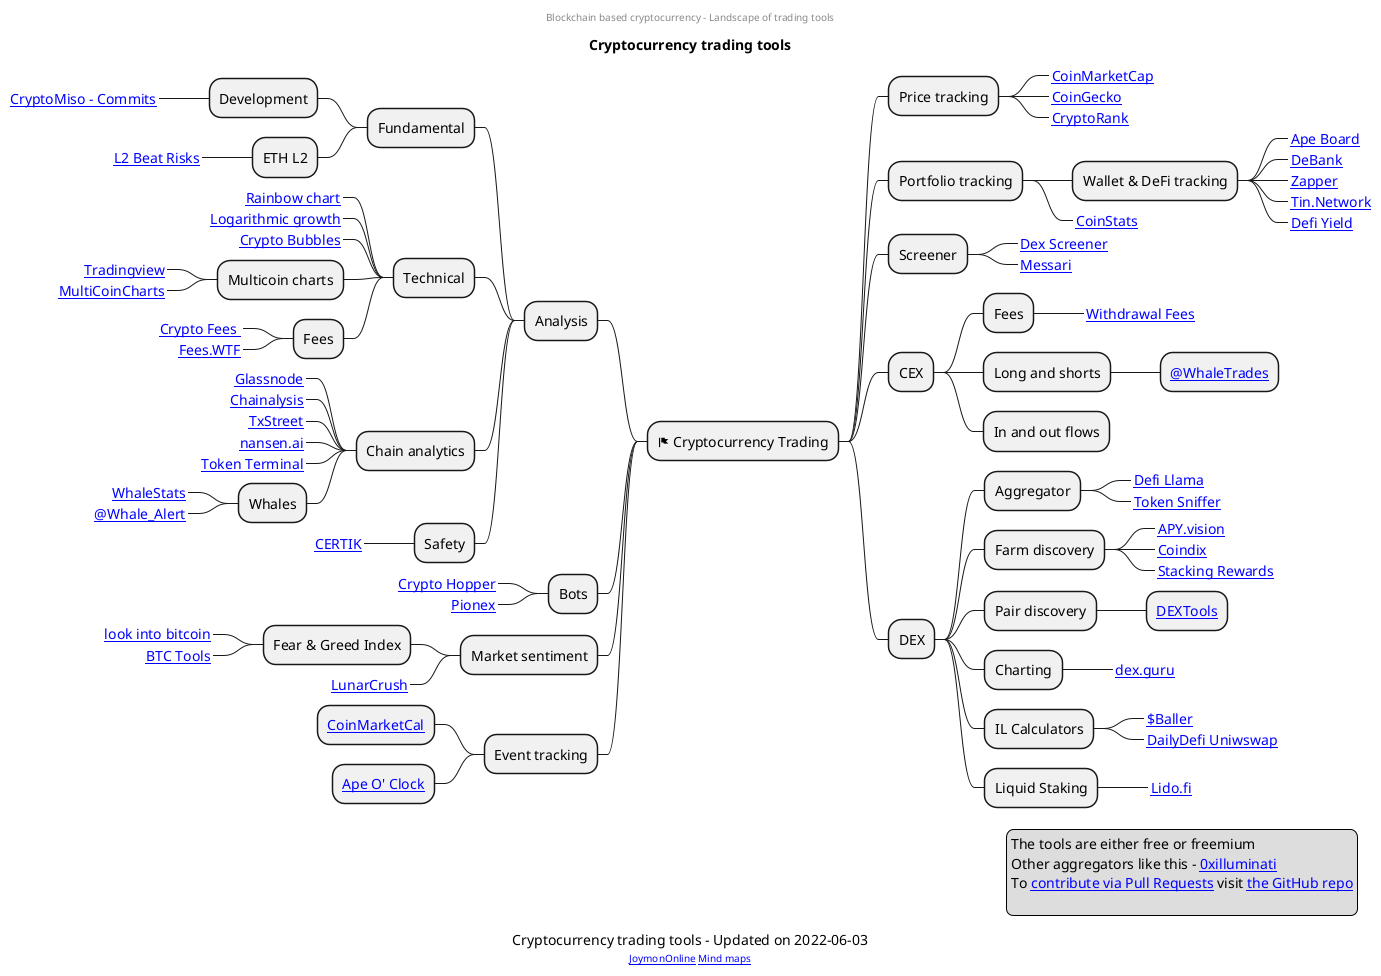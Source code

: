 @startmindmap
center header
Blockchain based cryptocurrency - Landscape of trading tools
endheader
title Cryptocurrency trading tools
* <&flag> Cryptocurrency Trading
** Price tracking
***_ [[https://coinmarketcap.com/ CoinMarketCap]]
***_ [[https://www.coingecko.com/ CoinGecko]]
***_ [[https://cryptorank.io/trending CryptoRank]]

** Portfolio tracking
*** Wallet & DeFi tracking
****_ [[https://apeboard.finance Ape Board]]
****_ [[https://debank.com/ DeBank]]
****_ [[https://zapper.fi/ Zapper]]
****_ [[https://tin.network/ Tin.Network]]
****_ [[https://defiyield.app/dashboard Defi Yield]]
***_ [[https://coinstats.app CoinStats]]
/' ** Visualizers, Charting
***_ [[https://l2beat.com/ L2 Beat]]
'/
** Screener
***_ [[https://dexscreener.com Dex Screener]]
***_ [[https://messari.io/screener Messari]]
** CEX
*** Fees
****_ [[https://withdrawalfees.com/ Withdrawal Fees]]
*** Long and shorts
**** [[https://twitter.com/WhaleTrades @WhaleTrades]]
*** In and out flows
** DEX
*** Aggregator
****_ [[https://defillama.com/ Defi Llama]]
****_ [[https://tokensniffer.com/ Token Sniffer]]
*** Farm discovery
****_ [[https://app.apy.vision APY.vision]]
****_ [[https://coindix.com/ Coindix]]
****_ [[https://stakingrewards.com Stacking Rewards]]
*** Pair discovery
**** [[https://dextools.io DEXTools]]
*** Charting
****_ [[ https://dex.guru/ dex.guru]]
*** IL Calculators
****_ [[https://baller.netlify.app/ $Baller]]
****_ [[https://dailydefi.org/tools/impermanent-loss-calculator/ DailyDefi Uniwswap]]
*** Liquid Staking
****_ [[https://lido.fi/ Lido.fi]]
Left Side

** Analysis
***  Fundamental
**** Development
*****_ [[https://www.cryptomiso.com/months_3.html CryptoMiso - Commits]]
**** ETH L2
*****_ [[https://l2beat.com/?view=risk L2 Beat Risks]]
*** Technical
****_ [[https://www.blockchaincenter.net/en/bitcoin-rainbow-chart/ Rainbow chart]]
****_ [[https://www.lookintobitcoin.com/charts/bitcoin-logarithmic-growth-curve/ Logarithmic growth]]
****_ [[https://cryptobubbles.net/ Crypto Bubbles]]
**** Multicoin charts
*****_ [[https://www.tradingview.com/ Tradingview]]
*****_ [[https://www.multicoincharts.com/ MultiCoinCharts]]
**** Fees
*****_ [[https://cryptofees.info/ Crypto Fees ]]
*****_ [[https://fees.wtf/#/ Fees.WTF]]
*** Chain analytics
****_ [[https://studio.glassnode.com Glassnode]]
****_ [[https://markets.chainalysis.com Chainalysis]]
****_ [[https://txstreet.com/ TxStreet]]
****_ [[https://www.nansen.ai/ nansen.ai]]
****_ [[https://tokenterminal.com/ Token Terminal]]
**** Whales
*****_ [[https://www.whalestats.com/analysis-of-the-top-100-eth-wallets WhaleStats]]
*****_ [[https://twitter.com/whale_alert @Whale_Alert]]
*** Safety
****_ [[https://www.certik.com/ CERTIK]]
/' ** APIs
*** Chain
****_ [[https://nownodes.io/pricing NowNodes]]
'/
** Bots
***_ [[https://www.cryptohopper.com/ Crypto Hopper]]
***_ [[https://www.pionex.com/ Pionex]]
** Market sentiment
*** Fear & Greed Index
****_ [[https://www.lookintobitcoin.com/charts/bitcoin-fear-and-greed-index/ look into bitcoin]]
****_ [[https://btctools.io/stats/crypto-fear-and-greed-index BTC Tools]]
***_ [[https://lunarcrush.com/markets LunarCrush]]
** Event tracking
*** [[https://coinmarketcal.com CoinMarketCal]]
*** [[https://apeoclock.com Ape O' Clock]]

legend right
The tools are either free or freemium
Other aggregators like this - [[https://0xilluminati.com/1f3a72793fc64eaca86f19a655610d94 0xilluminati]]
To [[https://docs.github.com/en/get-started/quickstart/contributing-to-projects contribute via Pull Requests]] visit [[https://github.com/mind-maps/blockchain the GitHub repo]]

endlegend
caption  Cryptocurrency trading tools - Updated on 2022-06-03
center footer [[https://github.com/joymon JoymonOnline]] [[https://mind-maps.github.io Mind maps]] 

@endmindmap
